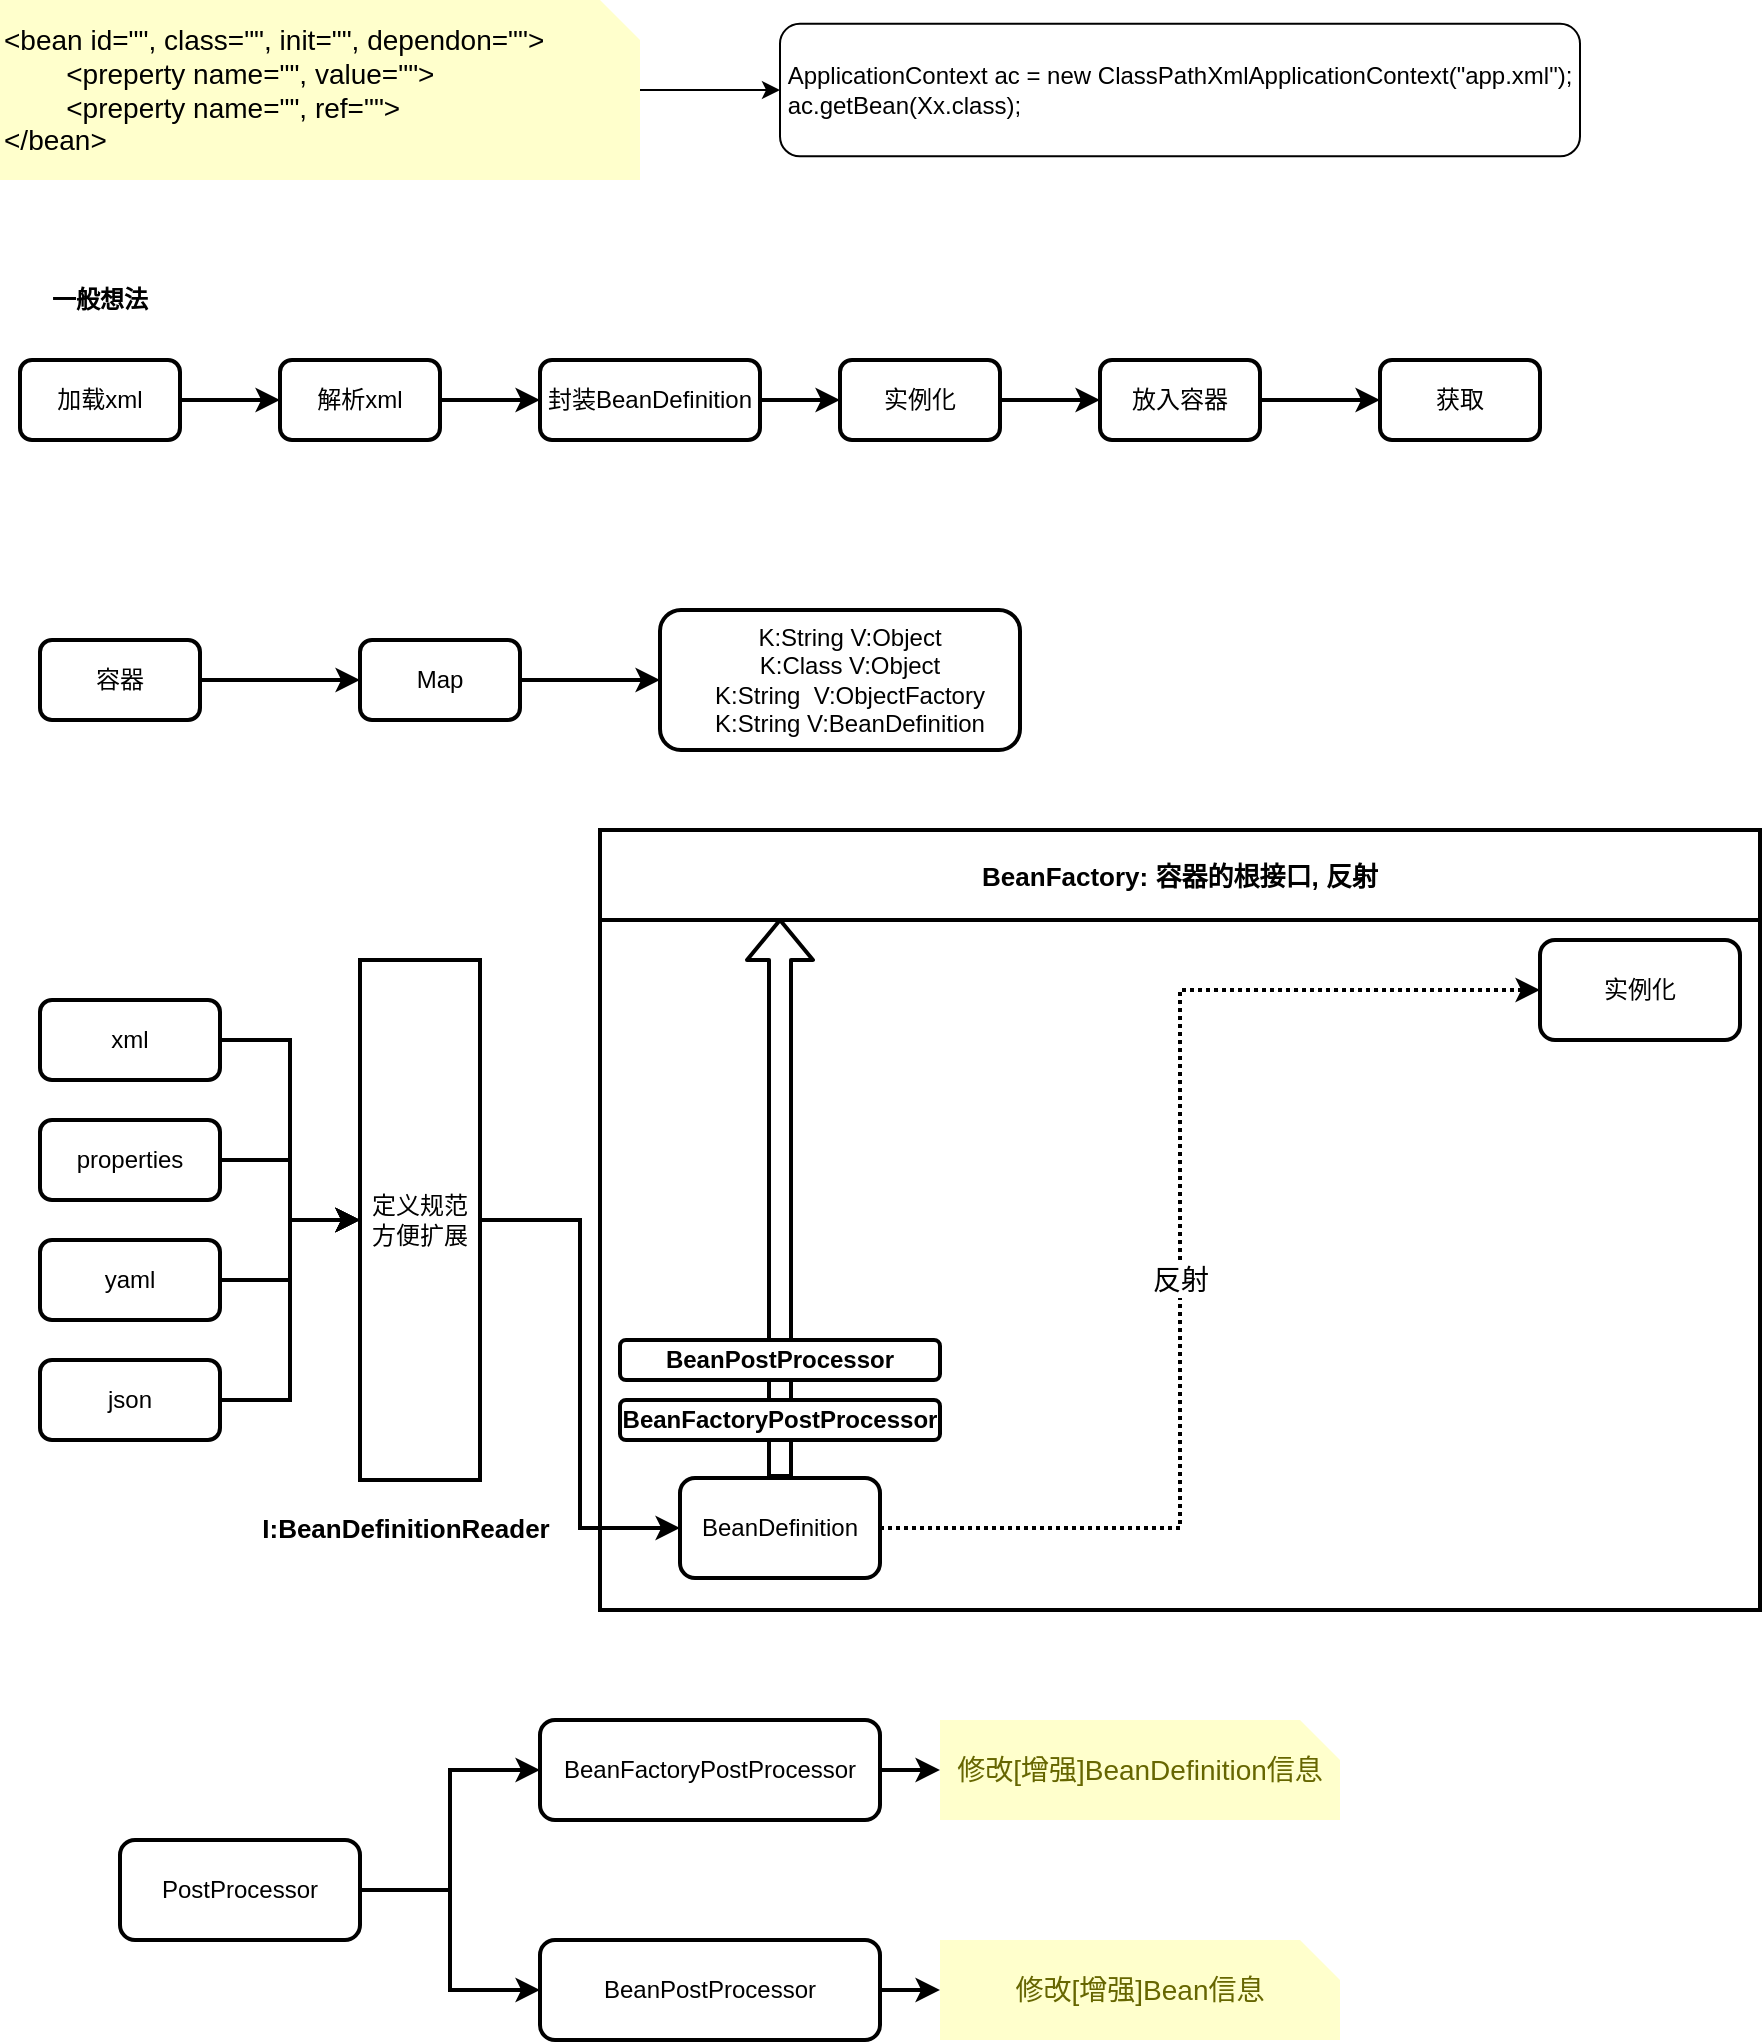 <mxfile>
    <diagram id="dG2wefStsiLUfSS5bUNq" name="Page-1">
        <mxGraphModel dx="774" dy="790" grid="1" gridSize="10" guides="1" tooltips="1" connect="1" arrows="1" fold="1" page="1" pageScale="1" pageWidth="850" pageHeight="1100" math="0" shadow="0">
            <root>
                <mxCell id="0"/>
                <mxCell id="1" parent="0"/>
                <mxCell id="49" value="" style="rounded=0;whiteSpace=wrap;html=1;strokeWidth=2;" vertex="1" parent="1">
                    <mxGeometry x="330" y="445" width="580" height="390" as="geometry"/>
                </mxCell>
                <mxCell id="6" style="edgeStyle=orthogonalEdgeStyle;rounded=0;orthogonalLoop=1;jettySize=auto;html=1;entryX=0;entryY=0.5;entryDx=0;entryDy=0;" parent="1" source="2" target="5" edge="1">
                    <mxGeometry relative="1" as="geometry"/>
                </mxCell>
                <mxCell id="2" value="&amp;lt;bean id=&quot;&quot;, class=&quot;&quot;, init=&quot;&quot;, dependon=&quot;&quot;&amp;gt;&lt;br&gt;&lt;span style=&quot;white-space: pre&quot;&gt;&#9;&lt;/span&gt;&amp;lt;preperty name=&quot;&quot;, value=&quot;&quot;&amp;gt;&lt;br&gt;&lt;span style=&quot;white-space: pre&quot;&gt;&#9;&lt;/span&gt;&amp;lt;preperty name=&quot;&quot;, ref=&quot;&quot;&amp;gt;&lt;br&gt;&amp;lt;/bean&amp;gt;" style="shape=note;strokeWidth=1;fontSize=14;size=20;whiteSpace=wrap;html=1;align=left;fillColor=#FFFFCC;strokeColor=none;" parent="1" vertex="1">
                    <mxGeometry x="30" y="30" width="320" height="90" as="geometry"/>
                </mxCell>
                <mxCell id="5" value="&lt;div style=&quot;text-align: left&quot;&gt;&lt;span&gt;ApplicationContext ac = new ClassPathXmlApplicationContext(&quot;app.xml&quot;);&lt;/span&gt;&lt;/div&gt;&lt;div style=&quot;text-align: left&quot;&gt;&lt;span&gt;ac.getBean(Xx.class);&lt;/span&gt;&lt;/div&gt;" style="rounded=1;whiteSpace=wrap;html=1;" parent="1" vertex="1">
                    <mxGeometry x="420" y="41.88" width="400" height="66.25" as="geometry"/>
                </mxCell>
                <mxCell id="26" value="" style="edgeStyle=orthogonalEdgeStyle;rounded=0;orthogonalLoop=1;jettySize=auto;html=1;strokeWidth=2;" edge="1" parent="1" source="8" target="11">
                    <mxGeometry relative="1" as="geometry"/>
                </mxCell>
                <mxCell id="8" value="加载xml" style="rounded=1;whiteSpace=wrap;html=1;strokeWidth=2;" parent="1" vertex="1">
                    <mxGeometry x="40" y="210" width="80" height="40" as="geometry"/>
                </mxCell>
                <mxCell id="13" value="" style="edgeStyle=orthogonalEdgeStyle;rounded=0;orthogonalLoop=1;jettySize=auto;html=1;strokeWidth=2;" parent="1" source="11" target="12" edge="1">
                    <mxGeometry relative="1" as="geometry"/>
                </mxCell>
                <mxCell id="11" value="解析xml" style="rounded=1;whiteSpace=wrap;html=1;strokeWidth=2;" parent="1" vertex="1">
                    <mxGeometry x="170" y="210" width="80" height="40" as="geometry"/>
                </mxCell>
                <mxCell id="15" value="" style="edgeStyle=orthogonalEdgeStyle;rounded=0;orthogonalLoop=1;jettySize=auto;html=1;strokeWidth=2;" parent="1" source="12" target="14" edge="1">
                    <mxGeometry relative="1" as="geometry"/>
                </mxCell>
                <mxCell id="12" value="封装BeanDefinition" style="rounded=1;whiteSpace=wrap;html=1;strokeWidth=2;" parent="1" vertex="1">
                    <mxGeometry x="300" y="210" width="110" height="40" as="geometry"/>
                </mxCell>
                <mxCell id="17" value="" style="edgeStyle=orthogonalEdgeStyle;rounded=0;orthogonalLoop=1;jettySize=auto;html=1;strokeWidth=2;" parent="1" source="14" target="16" edge="1">
                    <mxGeometry relative="1" as="geometry"/>
                </mxCell>
                <mxCell id="14" value="实例化" style="rounded=1;whiteSpace=wrap;html=1;strokeWidth=2;" parent="1" vertex="1">
                    <mxGeometry x="450" y="210" width="80" height="40" as="geometry"/>
                </mxCell>
                <mxCell id="19" value="" style="edgeStyle=orthogonalEdgeStyle;rounded=0;orthogonalLoop=1;jettySize=auto;html=1;strokeWidth=2;" parent="1" source="16" target="18" edge="1">
                    <mxGeometry relative="1" as="geometry"/>
                </mxCell>
                <mxCell id="16" value="放入容器" style="rounded=1;whiteSpace=wrap;html=1;strokeWidth=2;" parent="1" vertex="1">
                    <mxGeometry x="580" y="210" width="80" height="40" as="geometry"/>
                </mxCell>
                <mxCell id="18" value="获取" style="rounded=1;whiteSpace=wrap;html=1;strokeWidth=2;" parent="1" vertex="1">
                    <mxGeometry x="720" y="210" width="80" height="40" as="geometry"/>
                </mxCell>
                <mxCell id="20" value="&lt;b&gt;一般想法&lt;/b&gt;" style="text;html=1;strokeColor=none;fillColor=none;align=center;verticalAlign=middle;whiteSpace=wrap;rounded=0;strokeWidth=2;" parent="1" vertex="1">
                    <mxGeometry x="40" y="170" width="80" height="20" as="geometry"/>
                </mxCell>
                <mxCell id="23" value="" style="edgeStyle=orthogonalEdgeStyle;rounded=0;orthogonalLoop=1;jettySize=auto;html=1;strokeWidth=2;" parent="1" source="21" target="22" edge="1">
                    <mxGeometry relative="1" as="geometry"/>
                </mxCell>
                <mxCell id="21" value="容器" style="rounded=1;whiteSpace=wrap;html=1;strokeWidth=2;" parent="1" vertex="1">
                    <mxGeometry x="50" y="350" width="80" height="40" as="geometry"/>
                </mxCell>
                <mxCell id="25" value="" style="edgeStyle=orthogonalEdgeStyle;rounded=0;orthogonalLoop=1;jettySize=auto;html=1;strokeWidth=2;" parent="1" source="22" target="24" edge="1">
                    <mxGeometry relative="1" as="geometry"/>
                </mxCell>
                <mxCell id="22" value="Map" style="rounded=1;whiteSpace=wrap;html=1;strokeWidth=2;" parent="1" vertex="1">
                    <mxGeometry x="210" y="350" width="80" height="40" as="geometry"/>
                </mxCell>
                <mxCell id="24" value="&amp;nbsp; &amp;nbsp;K:String V:Object&lt;br&gt;&amp;nbsp; &amp;nbsp;K:Class V:Object&lt;br&gt;&amp;nbsp; &amp;nbsp;K:String&amp;nbsp; V:ObjectFactory&lt;br&gt;&amp;nbsp; &amp;nbsp;K:String V:BeanDefinition" style="rounded=1;whiteSpace=wrap;html=1;strokeWidth=2;align=center;" parent="1" vertex="1">
                    <mxGeometry x="360" y="335" width="180" height="70" as="geometry"/>
                </mxCell>
                <mxCell id="37" style="edgeStyle=orthogonalEdgeStyle;rounded=0;orthogonalLoop=1;jettySize=auto;html=1;strokeWidth=2;" edge="1" parent="1" source="31" target="36">
                    <mxGeometry relative="1" as="geometry"/>
                </mxCell>
                <mxCell id="31" value="xml" style="rounded=1;whiteSpace=wrap;html=1;strokeWidth=2;" vertex="1" parent="1">
                    <mxGeometry x="50" y="530" width="90" height="40" as="geometry"/>
                </mxCell>
                <mxCell id="38" style="edgeStyle=orthogonalEdgeStyle;rounded=0;orthogonalLoop=1;jettySize=auto;html=1;entryX=0;entryY=0.5;entryDx=0;entryDy=0;strokeWidth=2;" edge="1" parent="1" source="32" target="36">
                    <mxGeometry relative="1" as="geometry"/>
                </mxCell>
                <mxCell id="32" value="properties" style="rounded=1;whiteSpace=wrap;html=1;strokeWidth=2;" vertex="1" parent="1">
                    <mxGeometry x="50" y="590" width="90" height="40" as="geometry"/>
                </mxCell>
                <mxCell id="40" style="edgeStyle=orthogonalEdgeStyle;rounded=0;orthogonalLoop=1;jettySize=auto;html=1;entryX=0;entryY=0.5;entryDx=0;entryDy=0;strokeWidth=2;" edge="1" parent="1" source="33" target="36">
                    <mxGeometry relative="1" as="geometry"/>
                </mxCell>
                <mxCell id="33" value="yaml" style="rounded=1;whiteSpace=wrap;html=1;strokeWidth=2;" vertex="1" parent="1">
                    <mxGeometry x="50" y="650" width="90" height="40" as="geometry"/>
                </mxCell>
                <mxCell id="41" style="edgeStyle=orthogonalEdgeStyle;rounded=0;orthogonalLoop=1;jettySize=auto;html=1;entryX=0;entryY=0.5;entryDx=0;entryDy=0;strokeWidth=2;" edge="1" parent="1" source="34" target="36">
                    <mxGeometry relative="1" as="geometry"/>
                </mxCell>
                <mxCell id="34" value="json" style="rounded=1;whiteSpace=wrap;html=1;strokeWidth=2;" vertex="1" parent="1">
                    <mxGeometry x="50" y="710" width="90" height="40" as="geometry"/>
                </mxCell>
                <mxCell id="44" value="" style="edgeStyle=orthogonalEdgeStyle;rounded=0;orthogonalLoop=1;jettySize=auto;html=1;strokeWidth=2;entryX=0;entryY=0.5;entryDx=0;entryDy=0;" edge="1" parent="1" source="36" target="45">
                    <mxGeometry relative="1" as="geometry">
                        <mxPoint x="300" y="640" as="sourcePoint"/>
                        <mxPoint x="350" y="640" as="targetPoint"/>
                    </mxGeometry>
                </mxCell>
                <mxCell id="36" value="定义规范&lt;br&gt;方便扩展&lt;br&gt;" style="rounded=0;whiteSpace=wrap;html=1;strokeWidth=2;" vertex="1" parent="1">
                    <mxGeometry x="210" y="510" width="60" height="260" as="geometry"/>
                </mxCell>
                <mxCell id="42" value="&lt;b&gt;&lt;font style=&quot;font-size: 13px&quot;&gt;I:BeanDefinitionReader&lt;/font&gt;&lt;/b&gt;" style="text;html=1;strokeColor=none;fillColor=none;align=center;verticalAlign=middle;whiteSpace=wrap;rounded=0;" vertex="1" parent="1">
                    <mxGeometry x="158" y="779" width="150" height="30" as="geometry"/>
                </mxCell>
                <mxCell id="47" value="" style="edgeStyle=orthogonalEdgeStyle;rounded=0;orthogonalLoop=1;jettySize=auto;html=1;strokeWidth=2;dashed=1;dashPattern=1 1;" edge="1" parent="1" source="45" target="46">
                    <mxGeometry relative="1" as="geometry">
                        <Array as="points">
                            <mxPoint x="620" y="794"/>
                            <mxPoint x="620" y="525"/>
                        </Array>
                    </mxGeometry>
                </mxCell>
                <mxCell id="48" value="&lt;font style=&quot;font-size: 14px&quot;&gt;反射&lt;/font&gt;" style="edgeLabel;html=1;align=center;verticalAlign=middle;resizable=0;points=[];" vertex="1" connectable="0" parent="47">
                    <mxGeometry x="-0.259" relative="1" as="geometry">
                        <mxPoint y="-52" as="offset"/>
                    </mxGeometry>
                </mxCell>
                <mxCell id="45" value="&lt;span&gt;BeanDefinition&lt;/span&gt;" style="rounded=1;whiteSpace=wrap;html=1;strokeWidth=2;" vertex="1" parent="1">
                    <mxGeometry x="370" y="769" width="100" height="50" as="geometry"/>
                </mxCell>
                <mxCell id="46" value="&lt;span&gt;实例化&lt;/span&gt;" style="rounded=1;whiteSpace=wrap;html=1;strokeWidth=2;" vertex="1" parent="1">
                    <mxGeometry x="800" y="500" width="100" height="50" as="geometry"/>
                </mxCell>
                <mxCell id="51" value="&lt;b&gt;&lt;font style=&quot;font-size: 13px&quot;&gt;BeanFactory: 容器的根接口, 反射&lt;/font&gt;&lt;/b&gt;" style="rounded=0;whiteSpace=wrap;html=1;strokeWidth=2;" vertex="1" parent="1">
                    <mxGeometry x="330" y="445" width="580" height="45" as="geometry"/>
                </mxCell>
                <mxCell id="56" value="" style="shape=flexArrow;endArrow=classic;html=1;strokeWidth=2;exitX=0.5;exitY=0;exitDx=0;exitDy=0;" edge="1" parent="1" source="45">
                    <mxGeometry width="50" height="50" relative="1" as="geometry">
                        <mxPoint x="580" y="650" as="sourcePoint"/>
                        <mxPoint x="420" y="489" as="targetPoint"/>
                    </mxGeometry>
                </mxCell>
                <mxCell id="58" value="&lt;b&gt;BeanFactoryPostProcessor&lt;/b&gt;" style="rounded=1;whiteSpace=wrap;html=1;strokeWidth=2;" vertex="1" parent="1">
                    <mxGeometry x="340" y="730" width="160" height="20" as="geometry"/>
                </mxCell>
                <mxCell id="65" style="edgeStyle=orthogonalEdgeStyle;rounded=0;orthogonalLoop=1;jettySize=auto;html=1;entryX=0;entryY=0.5;entryDx=0;entryDy=0;strokeWidth=2;" edge="1" parent="1" source="60" target="63">
                    <mxGeometry relative="1" as="geometry"/>
                </mxCell>
                <mxCell id="66" style="edgeStyle=orthogonalEdgeStyle;rounded=0;orthogonalLoop=1;jettySize=auto;html=1;entryX=0;entryY=0.5;entryDx=0;entryDy=0;strokeWidth=2;" edge="1" parent="1" source="60" target="61">
                    <mxGeometry relative="1" as="geometry"/>
                </mxCell>
                <mxCell id="60" value="PostProcessor" style="rounded=1;whiteSpace=wrap;html=1;strokeWidth=2;" vertex="1" parent="1">
                    <mxGeometry x="90" y="950" width="120" height="50" as="geometry"/>
                </mxCell>
                <mxCell id="71" value="" style="edgeStyle=orthogonalEdgeStyle;rounded=0;orthogonalLoop=1;jettySize=auto;html=1;strokeWidth=2;" edge="1" parent="1" source="61" target="69">
                    <mxGeometry relative="1" as="geometry"/>
                </mxCell>
                <mxCell id="61" value="BeanFactoryPostProcessor" style="rounded=1;whiteSpace=wrap;html=1;strokeWidth=2;" vertex="1" parent="1">
                    <mxGeometry x="300" y="890" width="170" height="50" as="geometry"/>
                </mxCell>
                <mxCell id="72" value="" style="edgeStyle=orthogonalEdgeStyle;rounded=0;orthogonalLoop=1;jettySize=auto;html=1;strokeWidth=2;" edge="1" parent="1" source="63" target="70">
                    <mxGeometry relative="1" as="geometry"/>
                </mxCell>
                <mxCell id="63" value="BeanPostProcessor" style="rounded=1;whiteSpace=wrap;html=1;strokeWidth=2;" vertex="1" parent="1">
                    <mxGeometry x="300" y="1000" width="170" height="50" as="geometry"/>
                </mxCell>
                <mxCell id="69" value="修改[增强]BeanDefinition信息" style="shape=note;strokeWidth=2;fontSize=14;size=20;whiteSpace=wrap;html=1;fontColor=#666600;strokeColor=none;fillColor=#FFFFCC;" vertex="1" parent="1">
                    <mxGeometry x="500" y="890" width="200" height="50" as="geometry"/>
                </mxCell>
                <mxCell id="70" value="修改[增强]Bean信息" style="shape=note;strokeWidth=2;fontSize=14;size=20;whiteSpace=wrap;html=1;fontColor=#666600;strokeColor=none;fillColor=#FFFFCC;" vertex="1" parent="1">
                    <mxGeometry x="500" y="1000" width="200" height="50" as="geometry"/>
                </mxCell>
                <mxCell id="73" value="&lt;b&gt;BeanPostProcessor&lt;/b&gt;" style="rounded=1;whiteSpace=wrap;html=1;strokeWidth=2;" vertex="1" parent="1">
                    <mxGeometry x="340" y="700" width="160" height="20" as="geometry"/>
                </mxCell>
            </root>
        </mxGraphModel>
    </diagram>
</mxfile>

